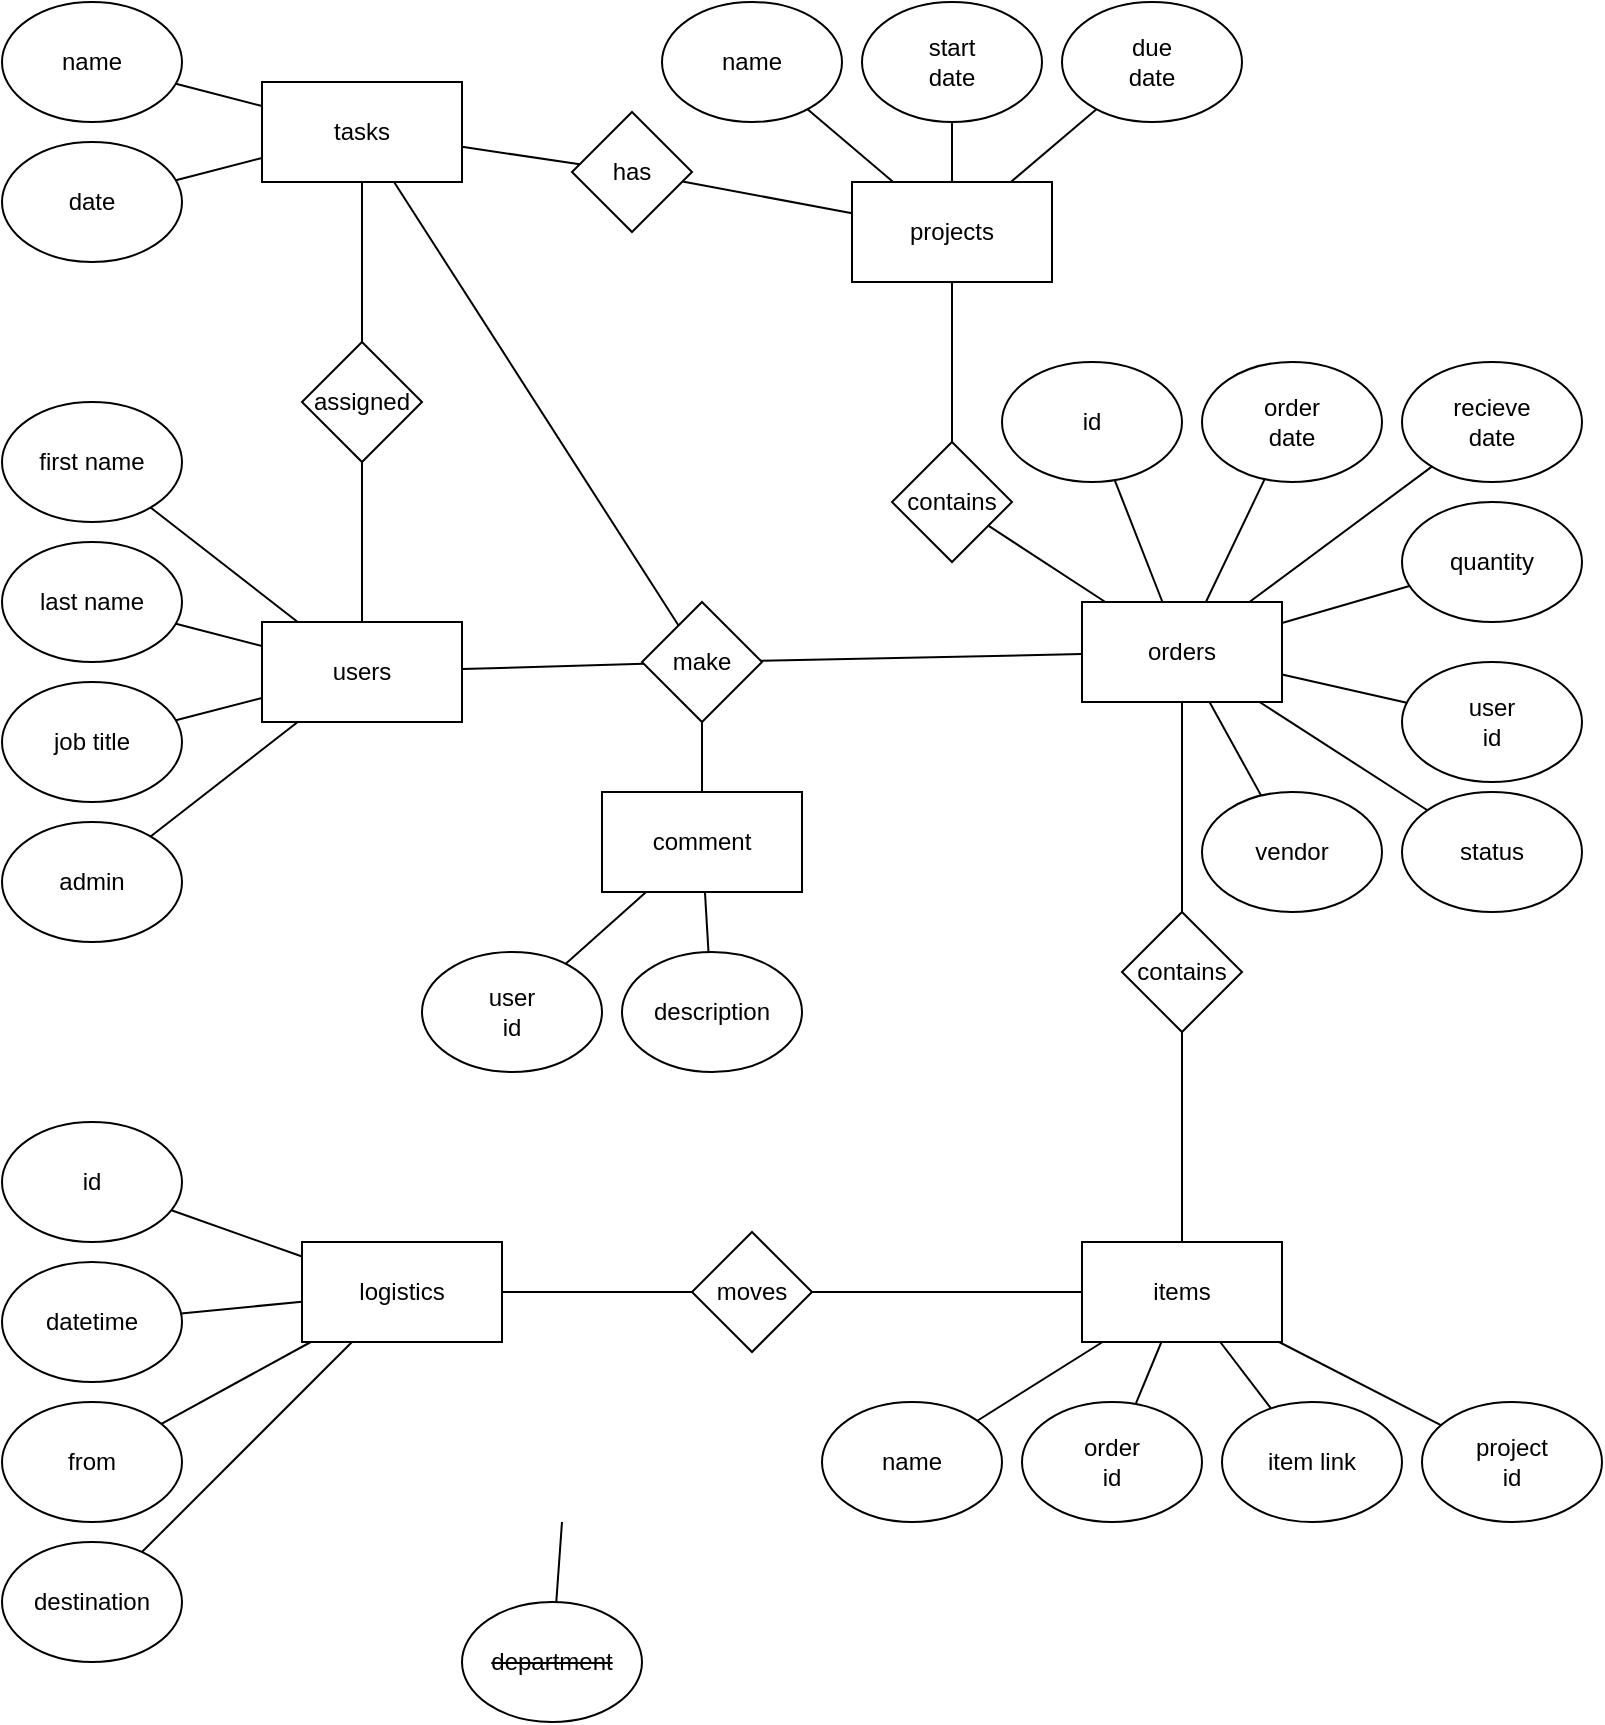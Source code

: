 <mxfile version="22.0.5" type="device">
  <diagram name="Page-1" id="nbRC-t2o00NmfP_tzlYT">
    <mxGraphModel dx="1422" dy="759" grid="1" gridSize="10" guides="1" tooltips="1" connect="1" arrows="1" fold="1" page="1" pageScale="1" pageWidth="850" pageHeight="1100" math="0" shadow="0">
      <root>
        <mxCell id="0" />
        <mxCell id="1" parent="0" />
        <mxCell id="EiPbIUe8c82zqwenVdA4-1" value="users" style="rounded=0;whiteSpace=wrap;html=1;" parent="1" vertex="1">
          <mxGeometry x="150" y="330" width="100" height="50" as="geometry" />
        </mxCell>
        <mxCell id="EiPbIUe8c82zqwenVdA4-2" value="first name" style="ellipse;whiteSpace=wrap;html=1;" parent="1" vertex="1">
          <mxGeometry x="20" y="220" width="90" height="60" as="geometry" />
        </mxCell>
        <mxCell id="EiPbIUe8c82zqwenVdA4-3" value="last name" style="ellipse;whiteSpace=wrap;html=1;" parent="1" vertex="1">
          <mxGeometry x="20" y="290" width="90" height="60" as="geometry" />
        </mxCell>
        <mxCell id="EiPbIUe8c82zqwenVdA4-4" value="job title" style="ellipse;whiteSpace=wrap;html=1;" parent="1" vertex="1">
          <mxGeometry x="20" y="360" width="90" height="60" as="geometry" />
        </mxCell>
        <mxCell id="EiPbIUe8c82zqwenVdA4-5" value="admin" style="ellipse;whiteSpace=wrap;html=1;" parent="1" vertex="1">
          <mxGeometry x="20" y="430" width="90" height="60" as="geometry" />
        </mxCell>
        <mxCell id="EiPbIUe8c82zqwenVdA4-6" value="" style="endArrow=none;html=1;rounded=0;" parent="1" source="EiPbIUe8c82zqwenVdA4-1" target="EiPbIUe8c82zqwenVdA4-5" edge="1">
          <mxGeometry width="50" height="50" relative="1" as="geometry">
            <mxPoint x="220" y="380" as="sourcePoint" />
            <mxPoint x="270" y="330" as="targetPoint" />
          </mxGeometry>
        </mxCell>
        <mxCell id="EiPbIUe8c82zqwenVdA4-7" value="" style="endArrow=none;html=1;rounded=0;" parent="1" source="EiPbIUe8c82zqwenVdA4-1" target="EiPbIUe8c82zqwenVdA4-4" edge="1">
          <mxGeometry width="50" height="50" relative="1" as="geometry">
            <mxPoint x="220" y="380" as="sourcePoint" />
            <mxPoint x="270" y="330" as="targetPoint" />
          </mxGeometry>
        </mxCell>
        <mxCell id="EiPbIUe8c82zqwenVdA4-8" value="" style="endArrow=none;html=1;rounded=0;" parent="1" source="EiPbIUe8c82zqwenVdA4-1" target="EiPbIUe8c82zqwenVdA4-3" edge="1">
          <mxGeometry width="50" height="50" relative="1" as="geometry">
            <mxPoint x="220" y="380" as="sourcePoint" />
            <mxPoint x="270" y="330" as="targetPoint" />
          </mxGeometry>
        </mxCell>
        <mxCell id="EiPbIUe8c82zqwenVdA4-9" value="" style="endArrow=none;html=1;rounded=0;" parent="1" source="EiPbIUe8c82zqwenVdA4-1" target="EiPbIUe8c82zqwenVdA4-2" edge="1">
          <mxGeometry width="50" height="50" relative="1" as="geometry">
            <mxPoint x="220" y="380" as="sourcePoint" />
            <mxPoint x="270" y="330" as="targetPoint" />
          </mxGeometry>
        </mxCell>
        <mxCell id="EiPbIUe8c82zqwenVdA4-10" value="orders" style="rounded=0;whiteSpace=wrap;html=1;" parent="1" vertex="1">
          <mxGeometry x="560" y="320" width="100" height="50" as="geometry" />
        </mxCell>
        <mxCell id="EiPbIUe8c82zqwenVdA4-11" value="item link" style="ellipse;whiteSpace=wrap;html=1;" parent="1" vertex="1">
          <mxGeometry x="630" y="720" width="90" height="60" as="geometry" />
        </mxCell>
        <mxCell id="EiPbIUe8c82zqwenVdA4-12" value="&lt;div&gt;quantity&lt;/div&gt;" style="ellipse;whiteSpace=wrap;html=1;" parent="1" vertex="1">
          <mxGeometry x="720" y="270" width="90" height="60" as="geometry" />
        </mxCell>
        <mxCell id="EiPbIUe8c82zqwenVdA4-13" value="&lt;div&gt;user&lt;br&gt;&lt;/div&gt;&lt;div&gt;id&lt;br&gt;&lt;/div&gt;" style="ellipse;whiteSpace=wrap;html=1;" parent="1" vertex="1">
          <mxGeometry x="720" y="350" width="90" height="60" as="geometry" />
        </mxCell>
        <mxCell id="EiPbIUe8c82zqwenVdA4-14" value="" style="endArrow=none;html=1;rounded=0;" parent="1" source="EiPbIUe8c82zqwenVdA4-10" target="EiPbIUe8c82zqwenVdA4-13" edge="1">
          <mxGeometry width="50" height="50" relative="1" as="geometry">
            <mxPoint x="220" y="380" as="sourcePoint" />
            <mxPoint x="270" y="330" as="targetPoint" />
          </mxGeometry>
        </mxCell>
        <mxCell id="EiPbIUe8c82zqwenVdA4-15" value="" style="endArrow=none;html=1;rounded=0;" parent="1" source="EiPbIUe8c82zqwenVdA4-10" target="EiPbIUe8c82zqwenVdA4-12" edge="1">
          <mxGeometry width="50" height="50" relative="1" as="geometry">
            <mxPoint x="220" y="380" as="sourcePoint" />
            <mxPoint x="270" y="330" as="targetPoint" />
          </mxGeometry>
        </mxCell>
        <mxCell id="EiPbIUe8c82zqwenVdA4-16" value="" style="endArrow=none;html=1;rounded=0;" parent="1" source="EiPbIUe8c82zqwenVdA4-39" target="EiPbIUe8c82zqwenVdA4-11" edge="1">
          <mxGeometry width="50" height="50" relative="1" as="geometry">
            <mxPoint x="290" y="380" as="sourcePoint" />
            <mxPoint x="340" y="330" as="targetPoint" />
          </mxGeometry>
        </mxCell>
        <mxCell id="EiPbIUe8c82zqwenVdA4-17" value="&lt;strike&gt;department&lt;/strike&gt;" style="ellipse;whiteSpace=wrap;html=1;" parent="1" vertex="1">
          <mxGeometry x="250" y="820" width="90" height="60" as="geometry" />
        </mxCell>
        <mxCell id="EiPbIUe8c82zqwenVdA4-18" value="" style="endArrow=none;html=1;rounded=0;" parent="1" source="EiPbIUe8c82zqwenVdA4-17" edge="1">
          <mxGeometry width="50" height="50" relative="1" as="geometry">
            <mxPoint x="140" y="290" as="sourcePoint" />
            <mxPoint x="300" y="780" as="targetPoint" />
          </mxGeometry>
        </mxCell>
        <mxCell id="EiPbIUe8c82zqwenVdA4-19" value="projects" style="rounded=0;whiteSpace=wrap;html=1;" parent="1" vertex="1">
          <mxGeometry x="445" y="110" width="100" height="50" as="geometry" />
        </mxCell>
        <mxCell id="EiPbIUe8c82zqwenVdA4-20" value="name" style="ellipse;whiteSpace=wrap;html=1;" parent="1" vertex="1">
          <mxGeometry x="350" y="20" width="90" height="60" as="geometry" />
        </mxCell>
        <mxCell id="EiPbIUe8c82zqwenVdA4-21" value="&lt;div&gt;project&lt;/div&gt;&lt;div&gt;id&lt;br&gt;&lt;/div&gt;" style="ellipse;whiteSpace=wrap;html=1;" parent="1" vertex="1">
          <mxGeometry x="730" y="720" width="90" height="60" as="geometry" />
        </mxCell>
        <mxCell id="EiPbIUe8c82zqwenVdA4-22" value="" style="endArrow=none;html=1;rounded=0;" parent="1" source="EiPbIUe8c82zqwenVdA4-19" target="EiPbIUe8c82zqwenVdA4-20" edge="1">
          <mxGeometry width="50" height="50" relative="1" as="geometry">
            <mxPoint x="368" y="375" as="sourcePoint" />
            <mxPoint x="288" y="286" as="targetPoint" />
          </mxGeometry>
        </mxCell>
        <mxCell id="EiPbIUe8c82zqwenVdA4-23" value="" style="endArrow=none;html=1;rounded=0;" parent="1" source="EiPbIUe8c82zqwenVdA4-21" target="EiPbIUe8c82zqwenVdA4-39" edge="1">
          <mxGeometry width="50" height="50" relative="1" as="geometry">
            <mxPoint x="188" y="385" as="sourcePoint" />
            <mxPoint x="108" y="296" as="targetPoint" />
          </mxGeometry>
        </mxCell>
        <mxCell id="EiPbIUe8c82zqwenVdA4-24" value="description" style="ellipse;whiteSpace=wrap;html=1;" parent="1" vertex="1">
          <mxGeometry x="330" y="495" width="90" height="60" as="geometry" />
        </mxCell>
        <mxCell id="EiPbIUe8c82zqwenVdA4-25" value="" style="endArrow=none;html=1;rounded=0;" parent="1" source="EiPbIUe8c82zqwenVdA4-34" target="EiPbIUe8c82zqwenVdA4-10" edge="1">
          <mxGeometry width="50" height="50" relative="1" as="geometry">
            <mxPoint x="178" y="375" as="sourcePoint" />
            <mxPoint x="98" y="286" as="targetPoint" />
          </mxGeometry>
        </mxCell>
        <mxCell id="EiPbIUe8c82zqwenVdA4-26" value="status" style="ellipse;whiteSpace=wrap;html=1;" parent="1" vertex="1">
          <mxGeometry x="720" y="415" width="90" height="60" as="geometry" />
        </mxCell>
        <mxCell id="EiPbIUe8c82zqwenVdA4-27" value="" style="endArrow=none;html=1;rounded=0;" parent="1" source="EiPbIUe8c82zqwenVdA4-26" target="EiPbIUe8c82zqwenVdA4-10" edge="1">
          <mxGeometry width="50" height="50" relative="1" as="geometry">
            <mxPoint x="720" y="555" as="sourcePoint" />
            <mxPoint x="605" y="440" as="targetPoint" />
          </mxGeometry>
        </mxCell>
        <mxCell id="EiPbIUe8c82zqwenVdA4-28" value="id" style="ellipse;whiteSpace=wrap;html=1;" parent="1" vertex="1">
          <mxGeometry x="520" y="200" width="90" height="60" as="geometry" />
        </mxCell>
        <mxCell id="EiPbIUe8c82zqwenVdA4-29" value="&lt;div&gt;order&lt;/div&gt;&lt;div&gt;date&lt;/div&gt;" style="ellipse;whiteSpace=wrap;html=1;" parent="1" vertex="1">
          <mxGeometry x="620" y="200" width="90" height="60" as="geometry" />
        </mxCell>
        <mxCell id="EiPbIUe8c82zqwenVdA4-30" value="&lt;div&gt;recieve&lt;/div&gt;&lt;div&gt;date&lt;/div&gt;" style="ellipse;whiteSpace=wrap;html=1;" parent="1" vertex="1">
          <mxGeometry x="720" y="200" width="90" height="60" as="geometry" />
        </mxCell>
        <mxCell id="EiPbIUe8c82zqwenVdA4-31" value="" style="endArrow=none;html=1;rounded=0;" parent="1" source="EiPbIUe8c82zqwenVdA4-10" target="EiPbIUe8c82zqwenVdA4-29" edge="1">
          <mxGeometry width="50" height="50" relative="1" as="geometry">
            <mxPoint x="623" y="340" as="sourcePoint" />
            <mxPoint x="660" y="268" as="targetPoint" />
          </mxGeometry>
        </mxCell>
        <mxCell id="EiPbIUe8c82zqwenVdA4-32" value="" style="endArrow=none;html=1;rounded=0;" parent="1" source="EiPbIUe8c82zqwenVdA4-10" target="EiPbIUe8c82zqwenVdA4-30" edge="1">
          <mxGeometry width="50" height="50" relative="1" as="geometry">
            <mxPoint x="633" y="350" as="sourcePoint" />
            <mxPoint x="670" y="278" as="targetPoint" />
          </mxGeometry>
        </mxCell>
        <mxCell id="EiPbIUe8c82zqwenVdA4-33" value="" style="endArrow=none;html=1;rounded=0;" parent="1" source="EiPbIUe8c82zqwenVdA4-10" target="EiPbIUe8c82zqwenVdA4-28" edge="1">
          <mxGeometry width="50" height="50" relative="1" as="geometry">
            <mxPoint x="643" y="360" as="sourcePoint" />
            <mxPoint x="680" y="288" as="targetPoint" />
          </mxGeometry>
        </mxCell>
        <mxCell id="EiPbIUe8c82zqwenVdA4-34" value="vendor" style="ellipse;whiteSpace=wrap;html=1;" parent="1" vertex="1">
          <mxGeometry x="620" y="415" width="90" height="60" as="geometry" />
        </mxCell>
        <mxCell id="EiPbIUe8c82zqwenVdA4-35" value="&lt;div&gt;logistics&lt;/div&gt;" style="rounded=0;whiteSpace=wrap;html=1;" parent="1" vertex="1">
          <mxGeometry x="170" y="640" width="100" height="50" as="geometry" />
        </mxCell>
        <mxCell id="EiPbIUe8c82zqwenVdA4-36" value="from" style="ellipse;whiteSpace=wrap;html=1;" parent="1" vertex="1">
          <mxGeometry x="20" y="720" width="90" height="60" as="geometry" />
        </mxCell>
        <mxCell id="EiPbIUe8c82zqwenVdA4-37" value="id" style="ellipse;whiteSpace=wrap;html=1;" parent="1" vertex="1">
          <mxGeometry x="20" y="580" width="90" height="60" as="geometry" />
        </mxCell>
        <mxCell id="EiPbIUe8c82zqwenVdA4-38" value="destination" style="ellipse;whiteSpace=wrap;html=1;" parent="1" vertex="1">
          <mxGeometry x="20" y="790" width="90" height="60" as="geometry" />
        </mxCell>
        <mxCell id="EiPbIUe8c82zqwenVdA4-39" value="items" style="rounded=0;whiteSpace=wrap;html=1;" parent="1" vertex="1">
          <mxGeometry x="560" y="640" width="100" height="50" as="geometry" />
        </mxCell>
        <mxCell id="EiPbIUe8c82zqwenVdA4-40" value="&lt;div&gt;order&lt;/div&gt;&lt;div&gt;id&lt;br&gt;&lt;/div&gt;" style="ellipse;whiteSpace=wrap;html=1;" parent="1" vertex="1">
          <mxGeometry x="530" y="720" width="90" height="60" as="geometry" />
        </mxCell>
        <mxCell id="EiPbIUe8c82zqwenVdA4-41" value="datetime" style="ellipse;whiteSpace=wrap;html=1;" parent="1" vertex="1">
          <mxGeometry x="20" y="650" width="90" height="60" as="geometry" />
        </mxCell>
        <mxCell id="EiPbIUe8c82zqwenVdA4-43" value="" style="endArrow=none;html=1;rounded=0;" parent="1" source="EiPbIUe8c82zqwenVdA4-44" target="EiPbIUe8c82zqwenVdA4-35" edge="1">
          <mxGeometry width="50" height="50" relative="1" as="geometry">
            <mxPoint x="220" y="750" as="sourcePoint" />
            <mxPoint x="490" y="740" as="targetPoint" />
            <Array as="points" />
          </mxGeometry>
        </mxCell>
        <mxCell id="EiPbIUe8c82zqwenVdA4-44" value="moves" style="rhombus;whiteSpace=wrap;html=1;" parent="1" vertex="1">
          <mxGeometry x="365" y="635" width="60" height="60" as="geometry" />
        </mxCell>
        <mxCell id="EiPbIUe8c82zqwenVdA4-45" value="" style="endArrow=none;html=1;rounded=0;" parent="1" source="EiPbIUe8c82zqwenVdA4-39" target="EiPbIUe8c82zqwenVdA4-44" edge="1">
          <mxGeometry width="50" height="50" relative="1" as="geometry">
            <mxPoint x="440" y="790" as="sourcePoint" />
            <mxPoint x="490" y="740" as="targetPoint" />
          </mxGeometry>
        </mxCell>
        <mxCell id="EiPbIUe8c82zqwenVdA4-46" value="name" style="ellipse;whiteSpace=wrap;html=1;" parent="1" vertex="1">
          <mxGeometry x="430" y="720" width="90" height="60" as="geometry" />
        </mxCell>
        <mxCell id="EiPbIUe8c82zqwenVdA4-47" value="comment" style="rounded=0;whiteSpace=wrap;html=1;" parent="1" vertex="1">
          <mxGeometry x="320" y="415" width="100" height="50" as="geometry" />
        </mxCell>
        <mxCell id="EiPbIUe8c82zqwenVdA4-48" value="" style="endArrow=none;html=1;rounded=0;" parent="1" source="EiPbIUe8c82zqwenVdA4-35" target="EiPbIUe8c82zqwenVdA4-37" edge="1">
          <mxGeometry width="50" height="50" relative="1" as="geometry">
            <mxPoint x="440" y="550" as="sourcePoint" />
            <mxPoint x="490" y="500" as="targetPoint" />
          </mxGeometry>
        </mxCell>
        <mxCell id="EiPbIUe8c82zqwenVdA4-49" value="" style="endArrow=none;html=1;rounded=0;" parent="1" source="EiPbIUe8c82zqwenVdA4-38" target="EiPbIUe8c82zqwenVdA4-35" edge="1">
          <mxGeometry width="50" height="50" relative="1" as="geometry">
            <mxPoint x="440" y="550" as="sourcePoint" />
            <mxPoint x="490" y="500" as="targetPoint" />
          </mxGeometry>
        </mxCell>
        <mxCell id="EiPbIUe8c82zqwenVdA4-50" value="" style="endArrow=none;html=1;rounded=0;" parent="1" source="EiPbIUe8c82zqwenVdA4-36" target="EiPbIUe8c82zqwenVdA4-35" edge="1">
          <mxGeometry width="50" height="50" relative="1" as="geometry">
            <mxPoint x="440" y="550" as="sourcePoint" />
            <mxPoint x="490" y="500" as="targetPoint" />
          </mxGeometry>
        </mxCell>
        <mxCell id="EiPbIUe8c82zqwenVdA4-51" value="" style="endArrow=none;html=1;rounded=0;" parent="1" source="EiPbIUe8c82zqwenVdA4-41" target="EiPbIUe8c82zqwenVdA4-35" edge="1">
          <mxGeometry width="50" height="50" relative="1" as="geometry">
            <mxPoint x="440" y="550" as="sourcePoint" />
            <mxPoint x="490" y="500" as="targetPoint" />
          </mxGeometry>
        </mxCell>
        <mxCell id="EiPbIUe8c82zqwenVdA4-52" value="" style="endArrow=none;html=1;rounded=0;" parent="1" source="EiPbIUe8c82zqwenVdA4-40" target="EiPbIUe8c82zqwenVdA4-39" edge="1">
          <mxGeometry width="50" height="50" relative="1" as="geometry">
            <mxPoint x="510" y="970" as="sourcePoint" />
            <mxPoint x="560" y="920" as="targetPoint" />
          </mxGeometry>
        </mxCell>
        <mxCell id="EiPbIUe8c82zqwenVdA4-53" value="" style="endArrow=none;html=1;rounded=0;" parent="1" source="EiPbIUe8c82zqwenVdA4-46" target="EiPbIUe8c82zqwenVdA4-39" edge="1">
          <mxGeometry width="50" height="50" relative="1" as="geometry">
            <mxPoint x="510" y="970" as="sourcePoint" />
            <mxPoint x="560" y="920" as="targetPoint" />
          </mxGeometry>
        </mxCell>
        <mxCell id="EiPbIUe8c82zqwenVdA4-54" value="&lt;div&gt;user&lt;br&gt;&lt;/div&gt;&lt;div&gt;id&lt;br&gt;&lt;/div&gt;" style="ellipse;whiteSpace=wrap;html=1;" parent="1" vertex="1">
          <mxGeometry x="230" y="495" width="90" height="60" as="geometry" />
        </mxCell>
        <mxCell id="EiPbIUe8c82zqwenVdA4-55" value="" style="endArrow=none;html=1;rounded=0;" parent="1" source="EiPbIUe8c82zqwenVdA4-54" target="EiPbIUe8c82zqwenVdA4-47" edge="1">
          <mxGeometry width="50" height="50" relative="1" as="geometry">
            <mxPoint x="650" y="225" as="sourcePoint" />
            <mxPoint x="505.094" y="465" as="targetPoint" />
          </mxGeometry>
        </mxCell>
        <mxCell id="EiPbIUe8c82zqwenVdA4-56" value="contains" style="rhombus;whiteSpace=wrap;html=1;" parent="1" vertex="1">
          <mxGeometry x="580" y="475" width="60" height="60" as="geometry" />
        </mxCell>
        <mxCell id="EiPbIUe8c82zqwenVdA4-57" value="" style="endArrow=none;html=1;rounded=0;" parent="1" source="EiPbIUe8c82zqwenVdA4-39" target="EiPbIUe8c82zqwenVdA4-56" edge="1">
          <mxGeometry width="50" height="50" relative="1" as="geometry">
            <mxPoint x="440" y="580" as="sourcePoint" />
            <mxPoint x="490" y="530" as="targetPoint" />
          </mxGeometry>
        </mxCell>
        <mxCell id="EiPbIUe8c82zqwenVdA4-58" value="" style="endArrow=none;html=1;rounded=0;" parent="1" source="EiPbIUe8c82zqwenVdA4-56" target="EiPbIUe8c82zqwenVdA4-10" edge="1">
          <mxGeometry width="50" height="50" relative="1" as="geometry">
            <mxPoint x="440" y="580" as="sourcePoint" />
            <mxPoint x="490" y="530" as="targetPoint" />
          </mxGeometry>
        </mxCell>
        <mxCell id="EiPbIUe8c82zqwenVdA4-59" value="" style="endArrow=none;html=1;rounded=0;" parent="1" source="EiPbIUe8c82zqwenVdA4-24" target="EiPbIUe8c82zqwenVdA4-47" edge="1">
          <mxGeometry width="50" height="50" relative="1" as="geometry">
            <mxPoint x="580" y="315" as="sourcePoint" />
            <mxPoint x="630" y="265" as="targetPoint" />
          </mxGeometry>
        </mxCell>
        <mxCell id="EiPbIUe8c82zqwenVdA4-60" value="contains" style="rhombus;whiteSpace=wrap;html=1;" parent="1" vertex="1">
          <mxGeometry x="465" y="240" width="60" height="60" as="geometry" />
        </mxCell>
        <mxCell id="XnG07Q0Lxh_-YjqikNLF-1" value="tasks" style="rounded=0;whiteSpace=wrap;html=1;" vertex="1" parent="1">
          <mxGeometry x="150" y="60" width="100" height="50" as="geometry" />
        </mxCell>
        <mxCell id="XnG07Q0Lxh_-YjqikNLF-2" value="name" style="ellipse;whiteSpace=wrap;html=1;" vertex="1" parent="1">
          <mxGeometry x="20" y="20" width="90" height="60" as="geometry" />
        </mxCell>
        <mxCell id="XnG07Q0Lxh_-YjqikNLF-3" value="" style="endArrow=none;html=1;rounded=0;" edge="1" parent="1" source="XnG07Q0Lxh_-YjqikNLF-1" target="XnG07Q0Lxh_-YjqikNLF-2">
          <mxGeometry width="50" height="50" relative="1" as="geometry">
            <mxPoint x="108" y="335" as="sourcePoint" />
            <mxPoint x="28" y="246" as="targetPoint" />
          </mxGeometry>
        </mxCell>
        <mxCell id="XnG07Q0Lxh_-YjqikNLF-4" value="date" style="ellipse;whiteSpace=wrap;html=1;" vertex="1" parent="1">
          <mxGeometry x="20" y="90" width="90" height="60" as="geometry" />
        </mxCell>
        <mxCell id="XnG07Q0Lxh_-YjqikNLF-5" value="" style="endArrow=none;html=1;rounded=0;" edge="1" parent="1" source="XnG07Q0Lxh_-YjqikNLF-1" target="XnG07Q0Lxh_-YjqikNLF-4">
          <mxGeometry width="50" height="50" relative="1" as="geometry">
            <mxPoint x="160" y="95" as="sourcePoint" />
            <mxPoint x="113" y="76" as="targetPoint" />
          </mxGeometry>
        </mxCell>
        <mxCell id="XnG07Q0Lxh_-YjqikNLF-6" value="has" style="rhombus;whiteSpace=wrap;html=1;" vertex="1" parent="1">
          <mxGeometry x="305" y="75" width="60" height="60" as="geometry" />
        </mxCell>
        <mxCell id="XnG07Q0Lxh_-YjqikNLF-7" value="" style="endArrow=none;html=1;rounded=0;" edge="1" parent="1" source="XnG07Q0Lxh_-YjqikNLF-6" target="EiPbIUe8c82zqwenVdA4-19">
          <mxGeometry width="50" height="50" relative="1" as="geometry">
            <mxPoint x="400" y="410" as="sourcePoint" />
            <mxPoint x="450" y="360" as="targetPoint" />
          </mxGeometry>
        </mxCell>
        <mxCell id="XnG07Q0Lxh_-YjqikNLF-8" value="" style="endArrow=none;html=1;rounded=0;" edge="1" parent="1" source="XnG07Q0Lxh_-YjqikNLF-6" target="XnG07Q0Lxh_-YjqikNLF-1">
          <mxGeometry width="50" height="50" relative="1" as="geometry">
            <mxPoint x="400" y="410" as="sourcePoint" />
            <mxPoint x="450" y="360" as="targetPoint" />
          </mxGeometry>
        </mxCell>
        <mxCell id="XnG07Q0Lxh_-YjqikNLF-9" value="&lt;div&gt;start&lt;/div&gt;&lt;div&gt;date&lt;/div&gt;" style="ellipse;whiteSpace=wrap;html=1;" vertex="1" parent="1">
          <mxGeometry x="450" y="20" width="90" height="60" as="geometry" />
        </mxCell>
        <mxCell id="XnG07Q0Lxh_-YjqikNLF-10" value="" style="endArrow=none;html=1;rounded=0;" edge="1" parent="1" target="XnG07Q0Lxh_-YjqikNLF-9" source="EiPbIUe8c82zqwenVdA4-19">
          <mxGeometry width="50" height="50" relative="1" as="geometry">
            <mxPoint x="620" y="31" as="sourcePoint" />
            <mxPoint x="583" y="-4" as="targetPoint" />
          </mxGeometry>
        </mxCell>
        <mxCell id="XnG07Q0Lxh_-YjqikNLF-11" value="&lt;div&gt;due&lt;/div&gt;&lt;div&gt;date&lt;br&gt;&lt;/div&gt;" style="ellipse;whiteSpace=wrap;html=1;" vertex="1" parent="1">
          <mxGeometry x="550" y="20" width="90" height="60" as="geometry" />
        </mxCell>
        <mxCell id="XnG07Q0Lxh_-YjqikNLF-12" value="" style="endArrow=none;html=1;rounded=0;" edge="1" parent="1" target="XnG07Q0Lxh_-YjqikNLF-11" source="EiPbIUe8c82zqwenVdA4-19">
          <mxGeometry width="50" height="50" relative="1" as="geometry">
            <mxPoint x="730" y="31" as="sourcePoint" />
            <mxPoint x="693" y="-4" as="targetPoint" />
          </mxGeometry>
        </mxCell>
        <mxCell id="XnG07Q0Lxh_-YjqikNLF-13" value="&lt;div&gt;assigned&lt;br&gt;&lt;/div&gt;" style="rhombus;whiteSpace=wrap;html=1;" vertex="1" parent="1">
          <mxGeometry x="170" y="190" width="60" height="60" as="geometry" />
        </mxCell>
        <mxCell id="XnG07Q0Lxh_-YjqikNLF-15" value="" style="endArrow=none;html=1;rounded=0;" edge="1" parent="1" source="XnG07Q0Lxh_-YjqikNLF-13" target="EiPbIUe8c82zqwenVdA4-1">
          <mxGeometry width="50" height="50" relative="1" as="geometry">
            <mxPoint x="400" y="270" as="sourcePoint" />
            <mxPoint x="450" y="220" as="targetPoint" />
          </mxGeometry>
        </mxCell>
        <mxCell id="XnG07Q0Lxh_-YjqikNLF-16" value="" style="endArrow=none;html=1;rounded=0;" edge="1" parent="1" source="XnG07Q0Lxh_-YjqikNLF-13" target="XnG07Q0Lxh_-YjqikNLF-1">
          <mxGeometry width="50" height="50" relative="1" as="geometry">
            <mxPoint x="400" y="270" as="sourcePoint" />
            <mxPoint x="450" y="220" as="targetPoint" />
          </mxGeometry>
        </mxCell>
        <mxCell id="XnG07Q0Lxh_-YjqikNLF-17" value="" style="endArrow=none;html=1;rounded=0;" edge="1" parent="1" source="EiPbIUe8c82zqwenVdA4-60" target="EiPbIUe8c82zqwenVdA4-10">
          <mxGeometry width="50" height="50" relative="1" as="geometry">
            <mxPoint x="400" y="330" as="sourcePoint" />
            <mxPoint x="450" y="280" as="targetPoint" />
          </mxGeometry>
        </mxCell>
        <mxCell id="XnG07Q0Lxh_-YjqikNLF-18" value="" style="endArrow=none;html=1;rounded=0;" edge="1" parent="1" source="EiPbIUe8c82zqwenVdA4-60" target="EiPbIUe8c82zqwenVdA4-19">
          <mxGeometry width="50" height="50" relative="1" as="geometry">
            <mxPoint x="400" y="330" as="sourcePoint" />
            <mxPoint x="450" y="280" as="targetPoint" />
          </mxGeometry>
        </mxCell>
        <mxCell id="XnG07Q0Lxh_-YjqikNLF-19" value="make" style="rhombus;whiteSpace=wrap;html=1;" vertex="1" parent="1">
          <mxGeometry x="340" y="320" width="60" height="60" as="geometry" />
        </mxCell>
        <mxCell id="XnG07Q0Lxh_-YjqikNLF-21" value="" style="endArrow=none;html=1;rounded=0;" edge="1" parent="1" source="EiPbIUe8c82zqwenVdA4-47" target="XnG07Q0Lxh_-YjqikNLF-19">
          <mxGeometry width="50" height="50" relative="1" as="geometry">
            <mxPoint x="350" y="420" as="sourcePoint" />
            <mxPoint x="400" y="370" as="targetPoint" />
          </mxGeometry>
        </mxCell>
        <mxCell id="XnG07Q0Lxh_-YjqikNLF-22" value="" style="endArrow=none;html=1;rounded=0;" edge="1" parent="1" source="XnG07Q0Lxh_-YjqikNLF-19" target="EiPbIUe8c82zqwenVdA4-1">
          <mxGeometry width="50" height="50" relative="1" as="geometry">
            <mxPoint x="350" y="420" as="sourcePoint" />
            <mxPoint x="400" y="370" as="targetPoint" />
          </mxGeometry>
        </mxCell>
        <mxCell id="XnG07Q0Lxh_-YjqikNLF-23" value="" style="endArrow=none;html=1;rounded=0;" edge="1" parent="1" source="XnG07Q0Lxh_-YjqikNLF-19" target="EiPbIUe8c82zqwenVdA4-10">
          <mxGeometry width="50" height="50" relative="1" as="geometry">
            <mxPoint x="350" y="420" as="sourcePoint" />
            <mxPoint x="400" y="370" as="targetPoint" />
          </mxGeometry>
        </mxCell>
        <mxCell id="XnG07Q0Lxh_-YjqikNLF-24" value="" style="endArrow=none;html=1;rounded=0;" edge="1" parent="1" source="XnG07Q0Lxh_-YjqikNLF-19" target="XnG07Q0Lxh_-YjqikNLF-1">
          <mxGeometry width="50" height="50" relative="1" as="geometry">
            <mxPoint x="350" y="420" as="sourcePoint" />
            <mxPoint x="400" y="370" as="targetPoint" />
          </mxGeometry>
        </mxCell>
      </root>
    </mxGraphModel>
  </diagram>
</mxfile>
